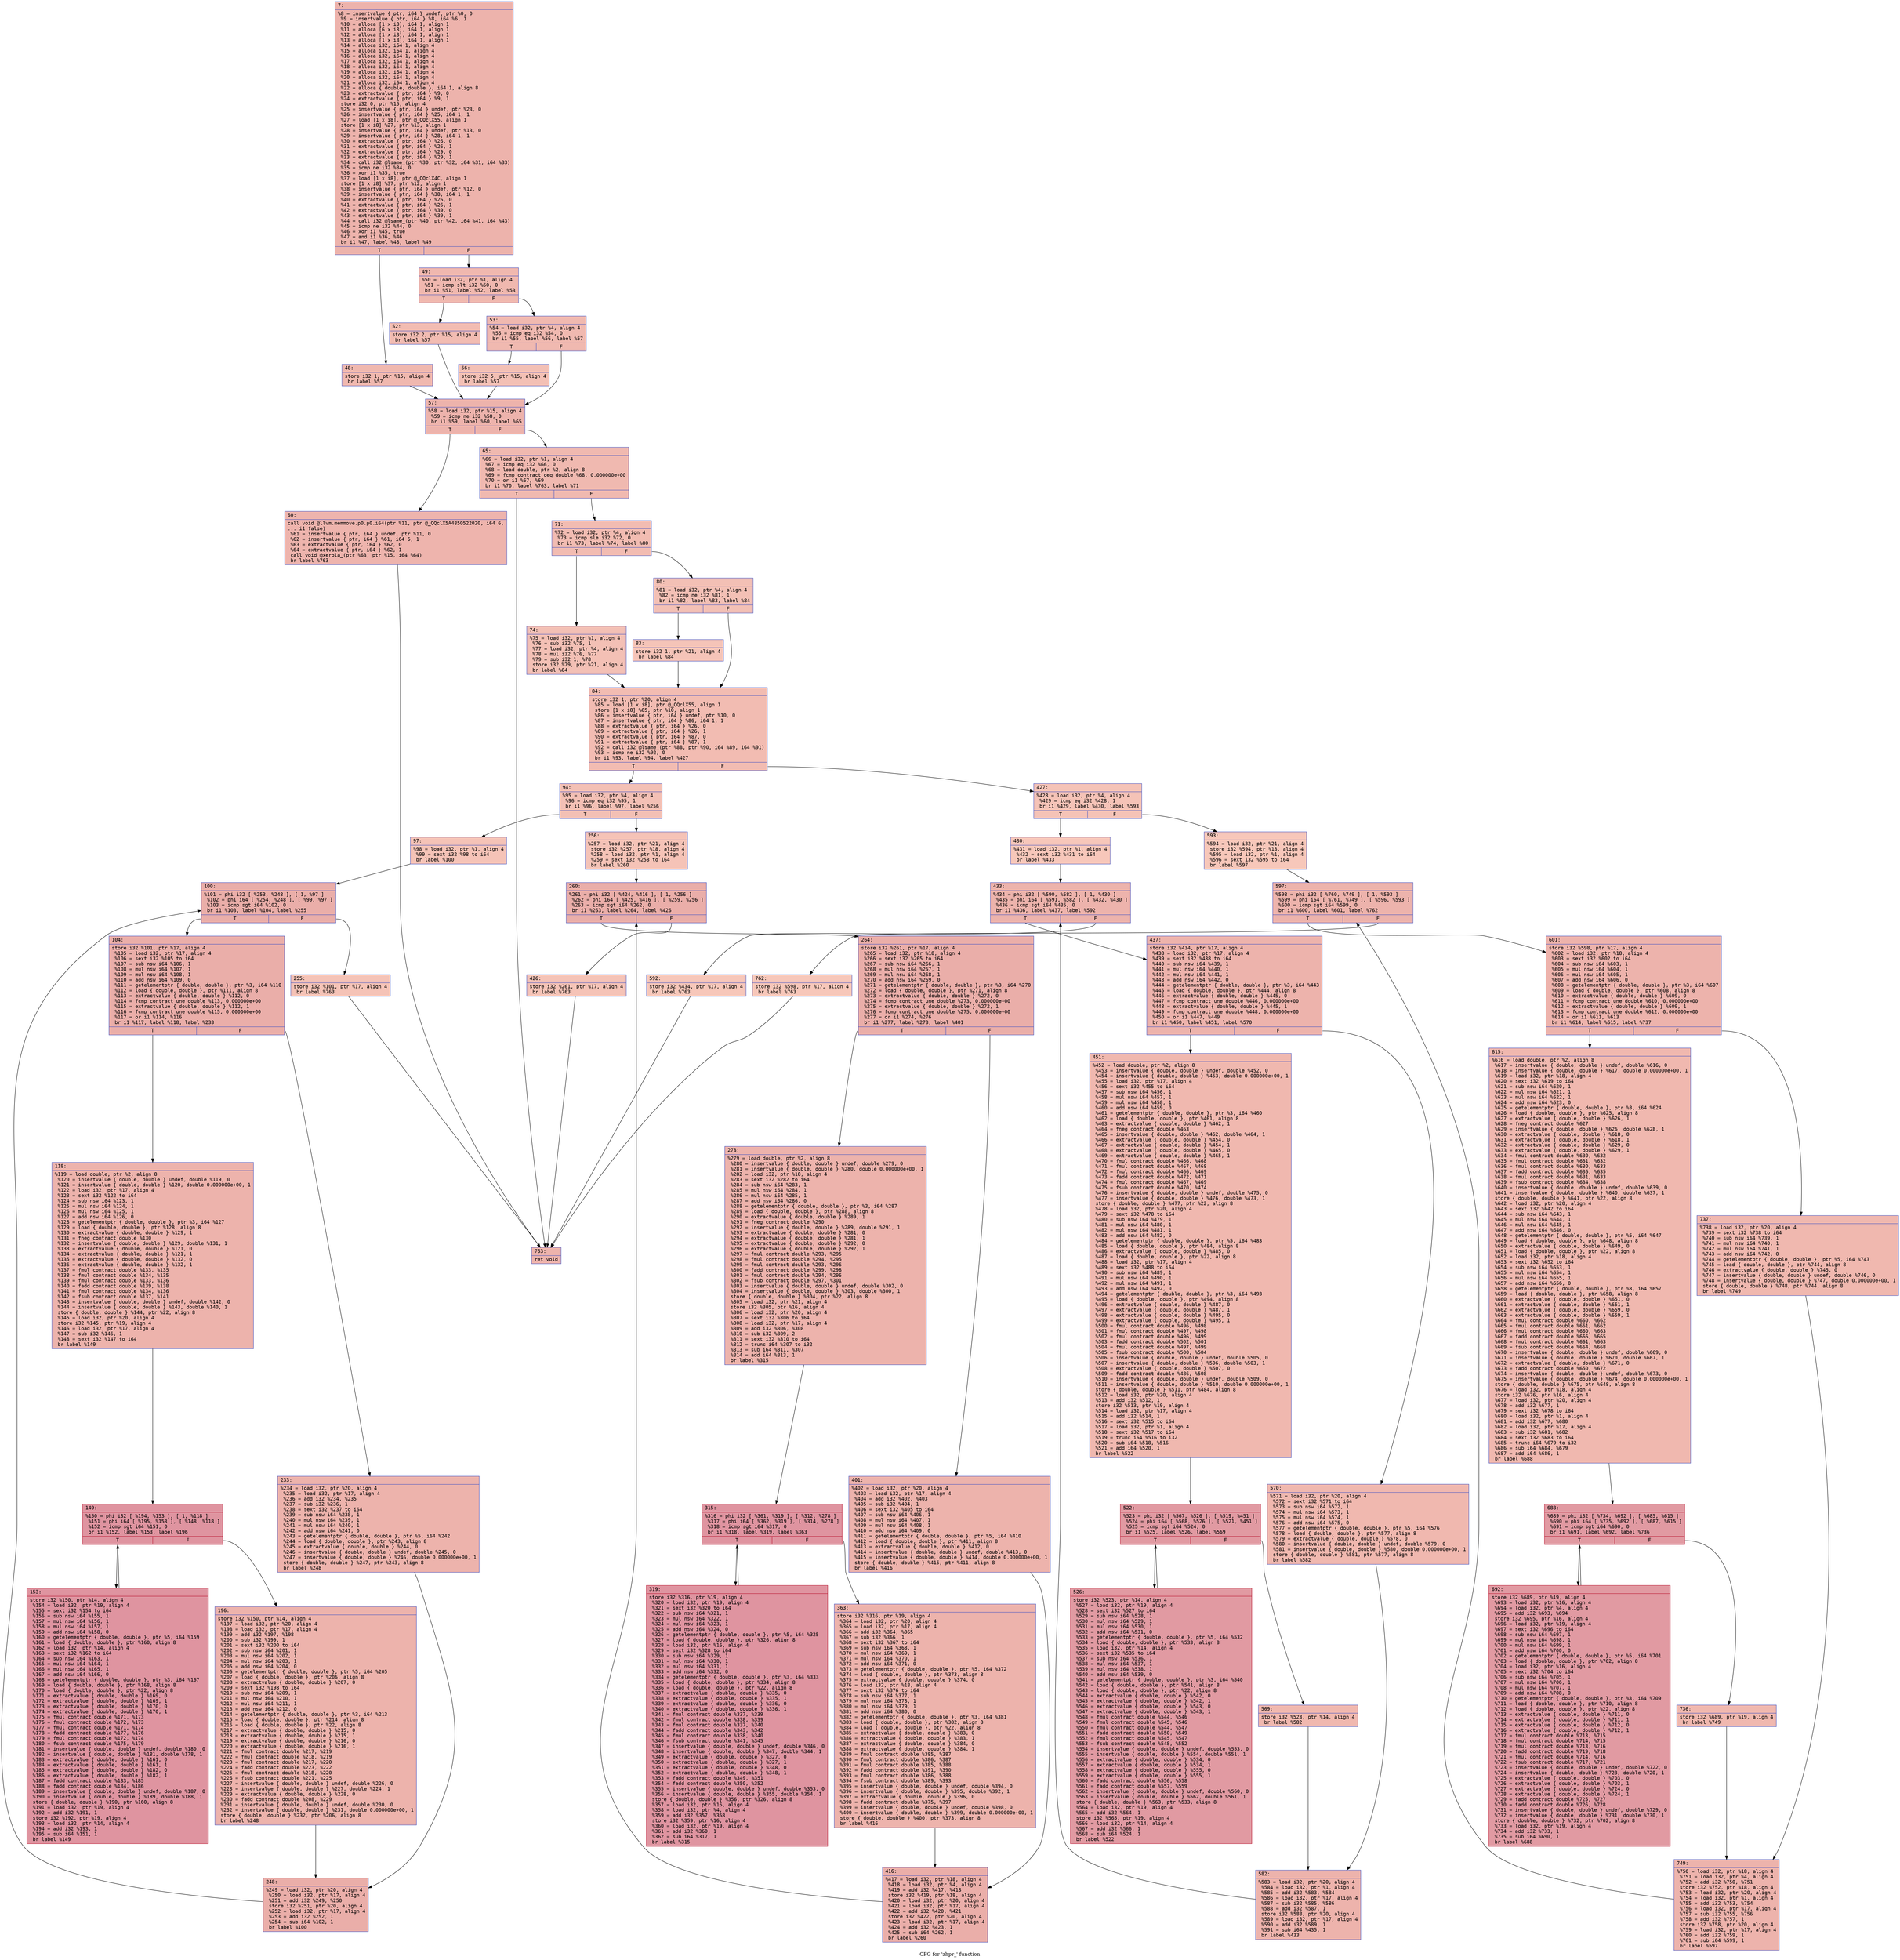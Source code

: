 digraph "CFG for 'zhpr_' function" {
	label="CFG for 'zhpr_' function";

	Node0x55ee109e23f0 [shape=record,color="#3d50c3ff", style=filled, fillcolor="#d6524470" fontname="Courier",label="{7:\l|  %8 = insertvalue \{ ptr, i64 \} undef, ptr %0, 0\l  %9 = insertvalue \{ ptr, i64 \} %8, i64 %6, 1\l  %10 = alloca [1 x i8], i64 1, align 1\l  %11 = alloca [6 x i8], i64 1, align 1\l  %12 = alloca [1 x i8], i64 1, align 1\l  %13 = alloca [1 x i8], i64 1, align 1\l  %14 = alloca i32, i64 1, align 4\l  %15 = alloca i32, i64 1, align 4\l  %16 = alloca i32, i64 1, align 4\l  %17 = alloca i32, i64 1, align 4\l  %18 = alloca i32, i64 1, align 4\l  %19 = alloca i32, i64 1, align 4\l  %20 = alloca i32, i64 1, align 4\l  %21 = alloca i32, i64 1, align 4\l  %22 = alloca \{ double, double \}, i64 1, align 8\l  %23 = extractvalue \{ ptr, i64 \} %9, 0\l  %24 = extractvalue \{ ptr, i64 \} %9, 1\l  store i32 0, ptr %15, align 4\l  %25 = insertvalue \{ ptr, i64 \} undef, ptr %23, 0\l  %26 = insertvalue \{ ptr, i64 \} %25, i64 1, 1\l  %27 = load [1 x i8], ptr @_QQclX55, align 1\l  store [1 x i8] %27, ptr %13, align 1\l  %28 = insertvalue \{ ptr, i64 \} undef, ptr %13, 0\l  %29 = insertvalue \{ ptr, i64 \} %28, i64 1, 1\l  %30 = extractvalue \{ ptr, i64 \} %26, 0\l  %31 = extractvalue \{ ptr, i64 \} %26, 1\l  %32 = extractvalue \{ ptr, i64 \} %29, 0\l  %33 = extractvalue \{ ptr, i64 \} %29, 1\l  %34 = call i32 @lsame_(ptr %30, ptr %32, i64 %31, i64 %33)\l  %35 = icmp ne i32 %34, 0\l  %36 = xor i1 %35, true\l  %37 = load [1 x i8], ptr @_QQclX4C, align 1\l  store [1 x i8] %37, ptr %12, align 1\l  %38 = insertvalue \{ ptr, i64 \} undef, ptr %12, 0\l  %39 = insertvalue \{ ptr, i64 \} %38, i64 1, 1\l  %40 = extractvalue \{ ptr, i64 \} %26, 0\l  %41 = extractvalue \{ ptr, i64 \} %26, 1\l  %42 = extractvalue \{ ptr, i64 \} %39, 0\l  %43 = extractvalue \{ ptr, i64 \} %39, 1\l  %44 = call i32 @lsame_(ptr %40, ptr %42, i64 %41, i64 %43)\l  %45 = icmp ne i32 %44, 0\l  %46 = xor i1 %45, true\l  %47 = and i1 %36, %46\l  br i1 %47, label %48, label %49\l|{<s0>T|<s1>F}}"];
	Node0x55ee109e23f0:s0 -> Node0x55ee109e4880[tooltip="7 -> 48\nProbability 50.00%" ];
	Node0x55ee109e23f0:s1 -> Node0x55ee109e48d0[tooltip="7 -> 49\nProbability 50.00%" ];
	Node0x55ee109e4880 [shape=record,color="#3d50c3ff", style=filled, fillcolor="#dc5d4a70" fontname="Courier",label="{48:\l|  store i32 1, ptr %15, align 4\l  br label %57\l}"];
	Node0x55ee109e4880 -> Node0x55ee109e4a70[tooltip="48 -> 57\nProbability 100.00%" ];
	Node0x55ee109e48d0 [shape=record,color="#3d50c3ff", style=filled, fillcolor="#dc5d4a70" fontname="Courier",label="{49:\l|  %50 = load i32, ptr %1, align 4\l  %51 = icmp slt i32 %50, 0\l  br i1 %51, label %52, label %53\l|{<s0>T|<s1>F}}"];
	Node0x55ee109e48d0:s0 -> Node0x55ee109e4c40[tooltip="49 -> 52\nProbability 37.50%" ];
	Node0x55ee109e48d0:s1 -> Node0x55ee109e4c90[tooltip="49 -> 53\nProbability 62.50%" ];
	Node0x55ee109e4c40 [shape=record,color="#3d50c3ff", style=filled, fillcolor="#e1675170" fontname="Courier",label="{52:\l|  store i32 2, ptr %15, align 4\l  br label %57\l}"];
	Node0x55ee109e4c40 -> Node0x55ee109e4a70[tooltip="52 -> 57\nProbability 100.00%" ];
	Node0x55ee109e4c90 [shape=record,color="#3d50c3ff", style=filled, fillcolor="#de614d70" fontname="Courier",label="{53:\l|  %54 = load i32, ptr %4, align 4\l  %55 = icmp eq i32 %54, 0\l  br i1 %55, label %56, label %57\l|{<s0>T|<s1>F}}"];
	Node0x55ee109e4c90:s0 -> Node0x55ee109e4fb0[tooltip="53 -> 56\nProbability 37.50%" ];
	Node0x55ee109e4c90:s1 -> Node0x55ee109e4a70[tooltip="53 -> 57\nProbability 62.50%" ];
	Node0x55ee109e4fb0 [shape=record,color="#3d50c3ff", style=filled, fillcolor="#e5705870" fontname="Courier",label="{56:\l|  store i32 5, ptr %15, align 4\l  br label %57\l}"];
	Node0x55ee109e4fb0 -> Node0x55ee109e4a70[tooltip="56 -> 57\nProbability 100.00%" ];
	Node0x55ee109e4a70 [shape=record,color="#3d50c3ff", style=filled, fillcolor="#d6524470" fontname="Courier",label="{57:\l|  %58 = load i32, ptr %15, align 4\l  %59 = icmp ne i32 %58, 0\l  br i1 %59, label %60, label %65\l|{<s0>T|<s1>F}}"];
	Node0x55ee109e4a70:s0 -> Node0x55ee109e52d0[tooltip="57 -> 60\nProbability 62.50%" ];
	Node0x55ee109e4a70:s1 -> Node0x55ee109e5320[tooltip="57 -> 65\nProbability 37.50%" ];
	Node0x55ee109e52d0 [shape=record,color="#3d50c3ff", style=filled, fillcolor="#d8564670" fontname="Courier",label="{60:\l|  call void @llvm.memmove.p0.p0.i64(ptr %11, ptr @_QQclX5A4850522020, i64 6,\l... i1 false)\l  %61 = insertvalue \{ ptr, i64 \} undef, ptr %11, 0\l  %62 = insertvalue \{ ptr, i64 \} %61, i64 6, 1\l  %63 = extractvalue \{ ptr, i64 \} %62, 0\l  %64 = extractvalue \{ ptr, i64 \} %62, 1\l  call void @xerbla_(ptr %63, ptr %15, i64 %64)\l  br label %763\l}"];
	Node0x55ee109e52d0 -> Node0x55ee109e5920[tooltip="60 -> 763\nProbability 100.00%" ];
	Node0x55ee109e5320 [shape=record,color="#3d50c3ff", style=filled, fillcolor="#de614d70" fontname="Courier",label="{65:\l|  %66 = load i32, ptr %1, align 4\l  %67 = icmp eq i32 %66, 0\l  %68 = load double, ptr %2, align 8\l  %69 = fcmp contract oeq double %68, 0.000000e+00\l  %70 = or i1 %67, %69\l  br i1 %70, label %763, label %71\l|{<s0>T|<s1>F}}"];
	Node0x55ee109e5320:s0 -> Node0x55ee109e5920[tooltip="65 -> 763\nProbability 50.00%" ];
	Node0x55ee109e5320:s1 -> Node0x55ee109e5c90[tooltip="65 -> 71\nProbability 50.00%" ];
	Node0x55ee109e5c90 [shape=record,color="#3d50c3ff", style=filled, fillcolor="#e1675170" fontname="Courier",label="{71:\l|  %72 = load i32, ptr %4, align 4\l  %73 = icmp sle i32 %72, 0\l  br i1 %73, label %74, label %80\l|{<s0>T|<s1>F}}"];
	Node0x55ee109e5c90:s0 -> Node0x55ee109e5ea0[tooltip="71 -> 74\nProbability 50.00%" ];
	Node0x55ee109e5c90:s1 -> Node0x55ee109e5ef0[tooltip="71 -> 80\nProbability 50.00%" ];
	Node0x55ee109e5ea0 [shape=record,color="#3d50c3ff", style=filled, fillcolor="#e5705870" fontname="Courier",label="{74:\l|  %75 = load i32, ptr %1, align 4\l  %76 = sub i32 %75, 1\l  %77 = load i32, ptr %4, align 4\l  %78 = mul i32 %76, %77\l  %79 = sub i32 1, %78\l  store i32 %79, ptr %21, align 4\l  br label %84\l}"];
	Node0x55ee109e5ea0 -> Node0x55ee109e6340[tooltip="74 -> 84\nProbability 100.00%" ];
	Node0x55ee109e5ef0 [shape=record,color="#3d50c3ff", style=filled, fillcolor="#e5705870" fontname="Courier",label="{80:\l|  %81 = load i32, ptr %4, align 4\l  %82 = icmp ne i32 %81, 1\l  br i1 %82, label %83, label %84\l|{<s0>T|<s1>F}}"];
	Node0x55ee109e5ef0:s0 -> Node0x55ee109e6510[tooltip="80 -> 83\nProbability 50.00%" ];
	Node0x55ee109e5ef0:s1 -> Node0x55ee109e6340[tooltip="80 -> 84\nProbability 50.00%" ];
	Node0x55ee109e6510 [shape=record,color="#3d50c3ff", style=filled, fillcolor="#e97a5f70" fontname="Courier",label="{83:\l|  store i32 1, ptr %21, align 4\l  br label %84\l}"];
	Node0x55ee109e6510 -> Node0x55ee109e6340[tooltip="83 -> 84\nProbability 100.00%" ];
	Node0x55ee109e6340 [shape=record,color="#3d50c3ff", style=filled, fillcolor="#e1675170" fontname="Courier",label="{84:\l|  store i32 1, ptr %20, align 4\l  %85 = load [1 x i8], ptr @_QQclX55, align 1\l  store [1 x i8] %85, ptr %10, align 1\l  %86 = insertvalue \{ ptr, i64 \} undef, ptr %10, 0\l  %87 = insertvalue \{ ptr, i64 \} %86, i64 1, 1\l  %88 = extractvalue \{ ptr, i64 \} %26, 0\l  %89 = extractvalue \{ ptr, i64 \} %26, 1\l  %90 = extractvalue \{ ptr, i64 \} %87, 0\l  %91 = extractvalue \{ ptr, i64 \} %87, 1\l  %92 = call i32 @lsame_(ptr %88, ptr %90, i64 %89, i64 %91)\l  %93 = icmp ne i32 %92, 0\l  br i1 %93, label %94, label %427\l|{<s0>T|<s1>F}}"];
	Node0x55ee109e6340:s0 -> Node0x55ee109e6e60[tooltip="84 -> 94\nProbability 62.50%" ];
	Node0x55ee109e6340:s1 -> Node0x55ee109e6eb0[tooltip="84 -> 427\nProbability 37.50%" ];
	Node0x55ee109e6e60 [shape=record,color="#3d50c3ff", style=filled, fillcolor="#e5705870" fontname="Courier",label="{94:\l|  %95 = load i32, ptr %4, align 4\l  %96 = icmp eq i32 %95, 1\l  br i1 %96, label %97, label %256\l|{<s0>T|<s1>F}}"];
	Node0x55ee109e6e60:s0 -> Node0x55ee109e4100[tooltip="94 -> 97\nProbability 50.00%" ];
	Node0x55ee109e6e60:s1 -> Node0x55ee109e4150[tooltip="94 -> 256\nProbability 50.00%" ];
	Node0x55ee109e4100 [shape=record,color="#3d50c3ff", style=filled, fillcolor="#e8765c70" fontname="Courier",label="{97:\l|  %98 = load i32, ptr %1, align 4\l  %99 = sext i32 %98 to i64\l  br label %100\l}"];
	Node0x55ee109e4100 -> Node0x55ee109e4340[tooltip="97 -> 100\nProbability 100.00%" ];
	Node0x55ee109e4340 [shape=record,color="#3d50c3ff", style=filled, fillcolor="#d0473d70" fontname="Courier",label="{100:\l|  %101 = phi i32 [ %253, %248 ], [ 1, %97 ]\l  %102 = phi i64 [ %254, %248 ], [ %99, %97 ]\l  %103 = icmp sgt i64 %102, 0\l  br i1 %103, label %104, label %255\l|{<s0>T|<s1>F}}"];
	Node0x55ee109e4340:s0 -> Node0x55ee109e4660[tooltip="100 -> 104\nProbability 96.88%" ];
	Node0x55ee109e4340:s1 -> Node0x55ee109e46b0[tooltip="100 -> 255\nProbability 3.12%" ];
	Node0x55ee109e4660 [shape=record,color="#3d50c3ff", style=filled, fillcolor="#d0473d70" fontname="Courier",label="{104:\l|  store i32 %101, ptr %17, align 4\l  %105 = load i32, ptr %17, align 4\l  %106 = sext i32 %105 to i64\l  %107 = sub nsw i64 %106, 1\l  %108 = mul nsw i64 %107, 1\l  %109 = mul nsw i64 %108, 1\l  %110 = add nsw i64 %109, 0\l  %111 = getelementptr \{ double, double \}, ptr %3, i64 %110\l  %112 = load \{ double, double \}, ptr %111, align 8\l  %113 = extractvalue \{ double, double \} %112, 0\l  %114 = fcmp contract une double %113, 0.000000e+00\l  %115 = extractvalue \{ double, double \} %112, 1\l  %116 = fcmp contract une double %115, 0.000000e+00\l  %117 = or i1 %114, %116\l  br i1 %117, label %118, label %233\l|{<s0>T|<s1>F}}"];
	Node0x55ee109e4660:s0 -> Node0x55ee109e8760[tooltip="104 -> 118\nProbability 50.00%" ];
	Node0x55ee109e4660:s1 -> Node0x55ee109e87b0[tooltip="104 -> 233\nProbability 50.00%" ];
	Node0x55ee109e8760 [shape=record,color="#3d50c3ff", style=filled, fillcolor="#d6524470" fontname="Courier",label="{118:\l|  %119 = load double, ptr %2, align 8\l  %120 = insertvalue \{ double, double \} undef, double %119, 0\l  %121 = insertvalue \{ double, double \} %120, double 0.000000e+00, 1\l  %122 = load i32, ptr %17, align 4\l  %123 = sext i32 %122 to i64\l  %124 = sub nsw i64 %123, 1\l  %125 = mul nsw i64 %124, 1\l  %126 = mul nsw i64 %125, 1\l  %127 = add nsw i64 %126, 0\l  %128 = getelementptr \{ double, double \}, ptr %3, i64 %127\l  %129 = load \{ double, double \}, ptr %128, align 8\l  %130 = extractvalue \{ double, double \} %129, 1\l  %131 = fneg contract double %130\l  %132 = insertvalue \{ double, double \} %129, double %131, 1\l  %133 = extractvalue \{ double, double \} %121, 0\l  %134 = extractvalue \{ double, double \} %121, 1\l  %135 = extractvalue \{ double, double \} %132, 0\l  %136 = extractvalue \{ double, double \} %132, 1\l  %137 = fmul contract double %133, %135\l  %138 = fmul contract double %134, %135\l  %139 = fmul contract double %133, %136\l  %140 = fadd contract double %139, %138\l  %141 = fmul contract double %134, %136\l  %142 = fsub contract double %137, %141\l  %143 = insertvalue \{ double, double \} undef, double %142, 0\l  %144 = insertvalue \{ double, double \} %143, double %140, 1\l  store \{ double, double \} %144, ptr %22, align 8\l  %145 = load i32, ptr %20, align 4\l  store i32 %145, ptr %19, align 4\l  %146 = load i32, ptr %17, align 4\l  %147 = sub i32 %146, 1\l  %148 = sext i32 %147 to i64\l  br label %149\l}"];
	Node0x55ee109e8760 -> Node0x55ee109e9ad0[tooltip="118 -> 149\nProbability 100.00%" ];
	Node0x55ee109e9ad0 [shape=record,color="#b70d28ff", style=filled, fillcolor="#b70d2870" fontname="Courier",label="{149:\l|  %150 = phi i32 [ %194, %153 ], [ 1, %118 ]\l  %151 = phi i64 [ %195, %153 ], [ %148, %118 ]\l  %152 = icmp sgt i64 %151, 0\l  br i1 %152, label %153, label %196\l|{<s0>T|<s1>F}}"];
	Node0x55ee109e9ad0:s0 -> Node0x55ee109e9b90[tooltip="149 -> 153\nProbability 96.88%" ];
	Node0x55ee109e9ad0:s1 -> Node0x55ee109e9df0[tooltip="149 -> 196\nProbability 3.12%" ];
	Node0x55ee109e9b90 [shape=record,color="#b70d28ff", style=filled, fillcolor="#b70d2870" fontname="Courier",label="{153:\l|  store i32 %150, ptr %14, align 4\l  %154 = load i32, ptr %19, align 4\l  %155 = sext i32 %154 to i64\l  %156 = sub nsw i64 %155, 1\l  %157 = mul nsw i64 %156, 1\l  %158 = mul nsw i64 %157, 1\l  %159 = add nsw i64 %158, 0\l  %160 = getelementptr \{ double, double \}, ptr %5, i64 %159\l  %161 = load \{ double, double \}, ptr %160, align 8\l  %162 = load i32, ptr %14, align 4\l  %163 = sext i32 %162 to i64\l  %164 = sub nsw i64 %163, 1\l  %165 = mul nsw i64 %164, 1\l  %166 = mul nsw i64 %165, 1\l  %167 = add nsw i64 %166, 0\l  %168 = getelementptr \{ double, double \}, ptr %3, i64 %167\l  %169 = load \{ double, double \}, ptr %168, align 8\l  %170 = load \{ double, double \}, ptr %22, align 8\l  %171 = extractvalue \{ double, double \} %169, 0\l  %172 = extractvalue \{ double, double \} %169, 1\l  %173 = extractvalue \{ double, double \} %170, 0\l  %174 = extractvalue \{ double, double \} %170, 1\l  %175 = fmul contract double %171, %173\l  %176 = fmul contract double %172, %173\l  %177 = fmul contract double %171, %174\l  %178 = fadd contract double %177, %176\l  %179 = fmul contract double %172, %174\l  %180 = fsub contract double %175, %179\l  %181 = insertvalue \{ double, double \} undef, double %180, 0\l  %182 = insertvalue \{ double, double \} %181, double %178, 1\l  %183 = extractvalue \{ double, double \} %161, 0\l  %184 = extractvalue \{ double, double \} %161, 1\l  %185 = extractvalue \{ double, double \} %182, 0\l  %186 = extractvalue \{ double, double \} %182, 1\l  %187 = fadd contract double %183, %185\l  %188 = fadd contract double %184, %186\l  %189 = insertvalue \{ double, double \} undef, double %187, 0\l  %190 = insertvalue \{ double, double \} %189, double %188, 1\l  store \{ double, double \} %190, ptr %160, align 8\l  %191 = load i32, ptr %19, align 4\l  %192 = add i32 %191, 1\l  store i32 %192, ptr %19, align 4\l  %193 = load i32, ptr %14, align 4\l  %194 = add i32 %193, 1\l  %195 = sub i64 %151, 1\l  br label %149\l}"];
	Node0x55ee109e9b90 -> Node0x55ee109e9ad0[tooltip="153 -> 149\nProbability 100.00%" ];
	Node0x55ee109e9df0 [shape=record,color="#3d50c3ff", style=filled, fillcolor="#d6524470" fontname="Courier",label="{196:\l|  store i32 %150, ptr %14, align 4\l  %197 = load i32, ptr %20, align 4\l  %198 = load i32, ptr %17, align 4\l  %199 = add i32 %197, %198\l  %200 = sub i32 %199, 1\l  %201 = sext i32 %200 to i64\l  %202 = sub nsw i64 %201, 1\l  %203 = mul nsw i64 %202, 1\l  %204 = mul nsw i64 %203, 1\l  %205 = add nsw i64 %204, 0\l  %206 = getelementptr \{ double, double \}, ptr %5, i64 %205\l  %207 = load \{ double, double \}, ptr %206, align 8\l  %208 = extractvalue \{ double, double \} %207, 0\l  %209 = sext i32 %198 to i64\l  %210 = sub nsw i64 %209, 1\l  %211 = mul nsw i64 %210, 1\l  %212 = mul nsw i64 %211, 1\l  %213 = add nsw i64 %212, 0\l  %214 = getelementptr \{ double, double \}, ptr %3, i64 %213\l  %215 = load \{ double, double \}, ptr %214, align 8\l  %216 = load \{ double, double \}, ptr %22, align 8\l  %217 = extractvalue \{ double, double \} %215, 0\l  %218 = extractvalue \{ double, double \} %215, 1\l  %219 = extractvalue \{ double, double \} %216, 0\l  %220 = extractvalue \{ double, double \} %216, 1\l  %221 = fmul contract double %217, %219\l  %222 = fmul contract double %218, %219\l  %223 = fmul contract double %217, %220\l  %224 = fadd contract double %223, %222\l  %225 = fmul contract double %218, %220\l  %226 = fsub contract double %221, %225\l  %227 = insertvalue \{ double, double \} undef, double %226, 0\l  %228 = insertvalue \{ double, double \} %227, double %224, 1\l  %229 = extractvalue \{ double, double \} %228, 0\l  %230 = fadd contract double %208, %229\l  %231 = insertvalue \{ double, double \} undef, double %230, 0\l  %232 = insertvalue \{ double, double \} %231, double 0.000000e+00, 1\l  store \{ double, double \} %232, ptr %206, align 8\l  br label %248\l}"];
	Node0x55ee109e9df0 -> Node0x55ee109e4400[tooltip="196 -> 248\nProbability 100.00%" ];
	Node0x55ee109e87b0 [shape=record,color="#3d50c3ff", style=filled, fillcolor="#d6524470" fontname="Courier",label="{233:\l|  %234 = load i32, ptr %20, align 4\l  %235 = load i32, ptr %17, align 4\l  %236 = add i32 %234, %235\l  %237 = sub i32 %236, 1\l  %238 = sext i32 %237 to i64\l  %239 = sub nsw i64 %238, 1\l  %240 = mul nsw i64 %239, 1\l  %241 = mul nsw i64 %240, 1\l  %242 = add nsw i64 %241, 0\l  %243 = getelementptr \{ double, double \}, ptr %5, i64 %242\l  %244 = load \{ double, double \}, ptr %243, align 8\l  %245 = extractvalue \{ double, double \} %244, 0\l  %246 = insertvalue \{ double, double \} undef, double %245, 0\l  %247 = insertvalue \{ double, double \} %246, double 0.000000e+00, 1\l  store \{ double, double \} %247, ptr %243, align 8\l  br label %248\l}"];
	Node0x55ee109e87b0 -> Node0x55ee109e4400[tooltip="233 -> 248\nProbability 100.00%" ];
	Node0x55ee109e4400 [shape=record,color="#3d50c3ff", style=filled, fillcolor="#d0473d70" fontname="Courier",label="{248:\l|  %249 = load i32, ptr %20, align 4\l  %250 = load i32, ptr %17, align 4\l  %251 = add i32 %249, %250\l  store i32 %251, ptr %20, align 4\l  %252 = load i32, ptr %17, align 4\l  %253 = add i32 %252, 1\l  %254 = sub i64 %102, 1\l  br label %100\l}"];
	Node0x55ee109e4400 -> Node0x55ee109e4340[tooltip="248 -> 100\nProbability 100.00%" ];
	Node0x55ee109e46b0 [shape=record,color="#3d50c3ff", style=filled, fillcolor="#e8765c70" fontname="Courier",label="{255:\l|  store i32 %101, ptr %17, align 4\l  br label %763\l}"];
	Node0x55ee109e46b0 -> Node0x55ee109e5920[tooltip="255 -> 763\nProbability 100.00%" ];
	Node0x55ee109e4150 [shape=record,color="#3d50c3ff", style=filled, fillcolor="#e8765c70" fontname="Courier",label="{256:\l|  %257 = load i32, ptr %21, align 4\l  store i32 %257, ptr %18, align 4\l  %258 = load i32, ptr %1, align 4\l  %259 = sext i32 %258 to i64\l  br label %260\l}"];
	Node0x55ee109e4150 -> Node0x55ee109fa7c0[tooltip="256 -> 260\nProbability 100.00%" ];
	Node0x55ee109fa7c0 [shape=record,color="#3d50c3ff", style=filled, fillcolor="#d0473d70" fontname="Courier",label="{260:\l|  %261 = phi i32 [ %424, %416 ], [ 1, %256 ]\l  %262 = phi i64 [ %425, %416 ], [ %259, %256 ]\l  %263 = icmp sgt i64 %262, 0\l  br i1 %263, label %264, label %426\l|{<s0>T|<s1>F}}"];
	Node0x55ee109fa7c0:s0 -> Node0x55ee109faae0[tooltip="260 -> 264\nProbability 96.88%" ];
	Node0x55ee109fa7c0:s1 -> Node0x55ee109fab30[tooltip="260 -> 426\nProbability 3.12%" ];
	Node0x55ee109faae0 [shape=record,color="#3d50c3ff", style=filled, fillcolor="#d0473d70" fontname="Courier",label="{264:\l|  store i32 %261, ptr %17, align 4\l  %265 = load i32, ptr %18, align 4\l  %266 = sext i32 %265 to i64\l  %267 = sub nsw i64 %266, 1\l  %268 = mul nsw i64 %267, 1\l  %269 = mul nsw i64 %268, 1\l  %270 = add nsw i64 %269, 0\l  %271 = getelementptr \{ double, double \}, ptr %3, i64 %270\l  %272 = load \{ double, double \}, ptr %271, align 8\l  %273 = extractvalue \{ double, double \} %272, 0\l  %274 = fcmp contract une double %273, 0.000000e+00\l  %275 = extractvalue \{ double, double \} %272, 1\l  %276 = fcmp contract une double %275, 0.000000e+00\l  %277 = or i1 %274, %276\l  br i1 %277, label %278, label %401\l|{<s0>T|<s1>F}}"];
	Node0x55ee109faae0:s0 -> Node0x55ee109fb3f0[tooltip="264 -> 278\nProbability 50.00%" ];
	Node0x55ee109faae0:s1 -> Node0x55ee109fb440[tooltip="264 -> 401\nProbability 50.00%" ];
	Node0x55ee109fb3f0 [shape=record,color="#3d50c3ff", style=filled, fillcolor="#d6524470" fontname="Courier",label="{278:\l|  %279 = load double, ptr %2, align 8\l  %280 = insertvalue \{ double, double \} undef, double %279, 0\l  %281 = insertvalue \{ double, double \} %280, double 0.000000e+00, 1\l  %282 = load i32, ptr %18, align 4\l  %283 = sext i32 %282 to i64\l  %284 = sub nsw i64 %283, 1\l  %285 = mul nsw i64 %284, 1\l  %286 = mul nsw i64 %285, 1\l  %287 = add nsw i64 %286, 0\l  %288 = getelementptr \{ double, double \}, ptr %3, i64 %287\l  %289 = load \{ double, double \}, ptr %288, align 8\l  %290 = extractvalue \{ double, double \} %289, 1\l  %291 = fneg contract double %290\l  %292 = insertvalue \{ double, double \} %289, double %291, 1\l  %293 = extractvalue \{ double, double \} %281, 0\l  %294 = extractvalue \{ double, double \} %281, 1\l  %295 = extractvalue \{ double, double \} %292, 0\l  %296 = extractvalue \{ double, double \} %292, 1\l  %297 = fmul contract double %293, %295\l  %298 = fmul contract double %294, %295\l  %299 = fmul contract double %293, %296\l  %300 = fadd contract double %299, %298\l  %301 = fmul contract double %294, %296\l  %302 = fsub contract double %297, %301\l  %303 = insertvalue \{ double, double \} undef, double %302, 0\l  %304 = insertvalue \{ double, double \} %303, double %300, 1\l  store \{ double, double \} %304, ptr %22, align 8\l  %305 = load i32, ptr %21, align 4\l  store i32 %305, ptr %16, align 4\l  %306 = load i32, ptr %20, align 4\l  %307 = sext i32 %306 to i64\l  %308 = load i32, ptr %17, align 4\l  %309 = add i32 %306, %308\l  %310 = sub i32 %309, 2\l  %311 = sext i32 %310 to i64\l  %312 = trunc i64 %307 to i32\l  %313 = sub i64 %311, %307\l  %314 = add i64 %313, 1\l  br label %315\l}"];
	Node0x55ee109fb3f0 -> Node0x55ee109fca70[tooltip="278 -> 315\nProbability 100.00%" ];
	Node0x55ee109fca70 [shape=record,color="#b70d28ff", style=filled, fillcolor="#b70d2870" fontname="Courier",label="{315:\l|  %316 = phi i32 [ %361, %319 ], [ %312, %278 ]\l  %317 = phi i64 [ %362, %319 ], [ %314, %278 ]\l  %318 = icmp sgt i64 %317, 0\l  br i1 %318, label %319, label %363\l|{<s0>T|<s1>F}}"];
	Node0x55ee109fca70:s0 -> Node0x55ee109fcb30[tooltip="315 -> 319\nProbability 96.88%" ];
	Node0x55ee109fca70:s1 -> Node0x55ee109fcd90[tooltip="315 -> 363\nProbability 3.12%" ];
	Node0x55ee109fcb30 [shape=record,color="#b70d28ff", style=filled, fillcolor="#b70d2870" fontname="Courier",label="{319:\l|  store i32 %316, ptr %19, align 4\l  %320 = load i32, ptr %19, align 4\l  %321 = sext i32 %320 to i64\l  %322 = sub nsw i64 %321, 1\l  %323 = mul nsw i64 %322, 1\l  %324 = mul nsw i64 %323, 1\l  %325 = add nsw i64 %324, 0\l  %326 = getelementptr \{ double, double \}, ptr %5, i64 %325\l  %327 = load \{ double, double \}, ptr %326, align 8\l  %328 = load i32, ptr %16, align 4\l  %329 = sext i32 %328 to i64\l  %330 = sub nsw i64 %329, 1\l  %331 = mul nsw i64 %330, 1\l  %332 = mul nsw i64 %331, 1\l  %333 = add nsw i64 %332, 0\l  %334 = getelementptr \{ double, double \}, ptr %3, i64 %333\l  %335 = load \{ double, double \}, ptr %334, align 8\l  %336 = load \{ double, double \}, ptr %22, align 8\l  %337 = extractvalue \{ double, double \} %335, 0\l  %338 = extractvalue \{ double, double \} %335, 1\l  %339 = extractvalue \{ double, double \} %336, 0\l  %340 = extractvalue \{ double, double \} %336, 1\l  %341 = fmul contract double %337, %339\l  %342 = fmul contract double %338, %339\l  %343 = fmul contract double %337, %340\l  %344 = fadd contract double %343, %342\l  %345 = fmul contract double %338, %340\l  %346 = fsub contract double %341, %345\l  %347 = insertvalue \{ double, double \} undef, double %346, 0\l  %348 = insertvalue \{ double, double \} %347, double %344, 1\l  %349 = extractvalue \{ double, double \} %327, 0\l  %350 = extractvalue \{ double, double \} %327, 1\l  %351 = extractvalue \{ double, double \} %348, 0\l  %352 = extractvalue \{ double, double \} %348, 1\l  %353 = fadd contract double %349, %351\l  %354 = fadd contract double %350, %352\l  %355 = insertvalue \{ double, double \} undef, double %353, 0\l  %356 = insertvalue \{ double, double \} %355, double %354, 1\l  store \{ double, double \} %356, ptr %326, align 8\l  %357 = load i32, ptr %16, align 4\l  %358 = load i32, ptr %4, align 4\l  %359 = add i32 %357, %358\l  store i32 %359, ptr %16, align 4\l  %360 = load i32, ptr %19, align 4\l  %361 = add i32 %360, 1\l  %362 = sub i64 %317, 1\l  br label %315\l}"];
	Node0x55ee109fcb30 -> Node0x55ee109fca70[tooltip="319 -> 315\nProbability 100.00%" ];
	Node0x55ee109fcd90 [shape=record,color="#3d50c3ff", style=filled, fillcolor="#d6524470" fontname="Courier",label="{363:\l|  store i32 %316, ptr %19, align 4\l  %364 = load i32, ptr %20, align 4\l  %365 = load i32, ptr %17, align 4\l  %366 = add i32 %364, %365\l  %367 = sub i32 %366, 1\l  %368 = sext i32 %367 to i64\l  %369 = sub nsw i64 %368, 1\l  %370 = mul nsw i64 %369, 1\l  %371 = mul nsw i64 %370, 1\l  %372 = add nsw i64 %371, 0\l  %373 = getelementptr \{ double, double \}, ptr %5, i64 %372\l  %374 = load \{ double, double \}, ptr %373, align 8\l  %375 = extractvalue \{ double, double \} %374, 0\l  %376 = load i32, ptr %18, align 4\l  %377 = sext i32 %376 to i64\l  %378 = sub nsw i64 %377, 1\l  %379 = mul nsw i64 %378, 1\l  %380 = mul nsw i64 %379, 1\l  %381 = add nsw i64 %380, 0\l  %382 = getelementptr \{ double, double \}, ptr %3, i64 %381\l  %383 = load \{ double, double \}, ptr %382, align 8\l  %384 = load \{ double, double \}, ptr %22, align 8\l  %385 = extractvalue \{ double, double \} %383, 0\l  %386 = extractvalue \{ double, double \} %383, 1\l  %387 = extractvalue \{ double, double \} %384, 0\l  %388 = extractvalue \{ double, double \} %384, 1\l  %389 = fmul contract double %385, %387\l  %390 = fmul contract double %386, %387\l  %391 = fmul contract double %385, %388\l  %392 = fadd contract double %391, %390\l  %393 = fmul contract double %386, %388\l  %394 = fsub contract double %389, %393\l  %395 = insertvalue \{ double, double \} undef, double %394, 0\l  %396 = insertvalue \{ double, double \} %395, double %392, 1\l  %397 = extractvalue \{ double, double \} %396, 0\l  %398 = fadd contract double %375, %397\l  %399 = insertvalue \{ double, double \} undef, double %398, 0\l  %400 = insertvalue \{ double, double \} %399, double 0.000000e+00, 1\l  store \{ double, double \} %400, ptr %373, align 8\l  br label %416\l}"];
	Node0x55ee109fcd90 -> Node0x55ee109fa880[tooltip="363 -> 416\nProbability 100.00%" ];
	Node0x55ee109fb440 [shape=record,color="#3d50c3ff", style=filled, fillcolor="#d6524470" fontname="Courier",label="{401:\l|  %402 = load i32, ptr %20, align 4\l  %403 = load i32, ptr %17, align 4\l  %404 = add i32 %402, %403\l  %405 = sub i32 %404, 1\l  %406 = sext i32 %405 to i64\l  %407 = sub nsw i64 %406, 1\l  %408 = mul nsw i64 %407, 1\l  %409 = mul nsw i64 %408, 1\l  %410 = add nsw i64 %409, 0\l  %411 = getelementptr \{ double, double \}, ptr %5, i64 %410\l  %412 = load \{ double, double \}, ptr %411, align 8\l  %413 = extractvalue \{ double, double \} %412, 0\l  %414 = insertvalue \{ double, double \} undef, double %413, 0\l  %415 = insertvalue \{ double, double \} %414, double 0.000000e+00, 1\l  store \{ double, double \} %415, ptr %411, align 8\l  br label %416\l}"];
	Node0x55ee109fb440 -> Node0x55ee109fa880[tooltip="401 -> 416\nProbability 100.00%" ];
	Node0x55ee109fa880 [shape=record,color="#3d50c3ff", style=filled, fillcolor="#d0473d70" fontname="Courier",label="{416:\l|  %417 = load i32, ptr %18, align 4\l  %418 = load i32, ptr %4, align 4\l  %419 = add i32 %417, %418\l  store i32 %419, ptr %18, align 4\l  %420 = load i32, ptr %20, align 4\l  %421 = load i32, ptr %17, align 4\l  %422 = add i32 %420, %421\l  store i32 %422, ptr %20, align 4\l  %423 = load i32, ptr %17, align 4\l  %424 = add i32 %423, 1\l  %425 = sub i64 %262, 1\l  br label %260\l}"];
	Node0x55ee109fa880 -> Node0x55ee109fa7c0[tooltip="416 -> 260\nProbability 100.00%" ];
	Node0x55ee109fab30 [shape=record,color="#3d50c3ff", style=filled, fillcolor="#e8765c70" fontname="Courier",label="{426:\l|  store i32 %261, ptr %17, align 4\l  br label %763\l}"];
	Node0x55ee109fab30 -> Node0x55ee109e5920[tooltip="426 -> 763\nProbability 100.00%" ];
	Node0x55ee109e6eb0 [shape=record,color="#3d50c3ff", style=filled, fillcolor="#e8765c70" fontname="Courier",label="{427:\l|  %428 = load i32, ptr %4, align 4\l  %429 = icmp eq i32 %428, 1\l  br i1 %429, label %430, label %593\l|{<s0>T|<s1>F}}"];
	Node0x55ee109e6eb0:s0 -> Node0x55ee109f8a80[tooltip="427 -> 430\nProbability 50.00%" ];
	Node0x55ee109e6eb0:s1 -> Node0x55ee109f8ad0[tooltip="427 -> 593\nProbability 50.00%" ];
	Node0x55ee109f8a80 [shape=record,color="#3d50c3ff", style=filled, fillcolor="#ec7f6370" fontname="Courier",label="{430:\l|  %431 = load i32, ptr %1, align 4\l  %432 = sext i32 %431 to i64\l  br label %433\l}"];
	Node0x55ee109f8a80 -> Node0x55ee109f8cc0[tooltip="430 -> 433\nProbability 100.00%" ];
	Node0x55ee109f8cc0 [shape=record,color="#3d50c3ff", style=filled, fillcolor="#d6524470" fontname="Courier",label="{433:\l|  %434 = phi i32 [ %590, %582 ], [ 1, %430 ]\l  %435 = phi i64 [ %591, %582 ], [ %432, %430 ]\l  %436 = icmp sgt i64 %435, 0\l  br i1 %436, label %437, label %592\l|{<s0>T|<s1>F}}"];
	Node0x55ee109f8cc0:s0 -> Node0x55ee10a03680[tooltip="433 -> 437\nProbability 96.88%" ];
	Node0x55ee109f8cc0:s1 -> Node0x55ee10a036d0[tooltip="433 -> 592\nProbability 3.12%" ];
	Node0x55ee10a03680 [shape=record,color="#3d50c3ff", style=filled, fillcolor="#d6524470" fontname="Courier",label="{437:\l|  store i32 %434, ptr %17, align 4\l  %438 = load i32, ptr %17, align 4\l  %439 = sext i32 %438 to i64\l  %440 = sub nsw i64 %439, 1\l  %441 = mul nsw i64 %440, 1\l  %442 = mul nsw i64 %441, 1\l  %443 = add nsw i64 %442, 0\l  %444 = getelementptr \{ double, double \}, ptr %3, i64 %443\l  %445 = load \{ double, double \}, ptr %444, align 8\l  %446 = extractvalue \{ double, double \} %445, 0\l  %447 = fcmp contract une double %446, 0.000000e+00\l  %448 = extractvalue \{ double, double \} %445, 1\l  %449 = fcmp contract une double %448, 0.000000e+00\l  %450 = or i1 %447, %449\l  br i1 %450, label %451, label %570\l|{<s0>T|<s1>F}}"];
	Node0x55ee10a03680:s0 -> Node0x55ee10a03f90[tooltip="437 -> 451\nProbability 50.00%" ];
	Node0x55ee10a03680:s1 -> Node0x55ee10a03fe0[tooltip="437 -> 570\nProbability 50.00%" ];
	Node0x55ee10a03f90 [shape=record,color="#3d50c3ff", style=filled, fillcolor="#dc5d4a70" fontname="Courier",label="{451:\l|  %452 = load double, ptr %2, align 8\l  %453 = insertvalue \{ double, double \} undef, double %452, 0\l  %454 = insertvalue \{ double, double \} %453, double 0.000000e+00, 1\l  %455 = load i32, ptr %17, align 4\l  %456 = sext i32 %455 to i64\l  %457 = sub nsw i64 %456, 1\l  %458 = mul nsw i64 %457, 1\l  %459 = mul nsw i64 %458, 1\l  %460 = add nsw i64 %459, 0\l  %461 = getelementptr \{ double, double \}, ptr %3, i64 %460\l  %462 = load \{ double, double \}, ptr %461, align 8\l  %463 = extractvalue \{ double, double \} %462, 1\l  %464 = fneg contract double %463\l  %465 = insertvalue \{ double, double \} %462, double %464, 1\l  %466 = extractvalue \{ double, double \} %454, 0\l  %467 = extractvalue \{ double, double \} %454, 1\l  %468 = extractvalue \{ double, double \} %465, 0\l  %469 = extractvalue \{ double, double \} %465, 1\l  %470 = fmul contract double %466, %468\l  %471 = fmul contract double %467, %468\l  %472 = fmul contract double %466, %469\l  %473 = fadd contract double %472, %471\l  %474 = fmul contract double %467, %469\l  %475 = fsub contract double %470, %474\l  %476 = insertvalue \{ double, double \} undef, double %475, 0\l  %477 = insertvalue \{ double, double \} %476, double %473, 1\l  store \{ double, double \} %477, ptr %22, align 8\l  %478 = load i32, ptr %20, align 4\l  %479 = sext i32 %478 to i64\l  %480 = sub nsw i64 %479, 1\l  %481 = mul nsw i64 %480, 1\l  %482 = mul nsw i64 %481, 1\l  %483 = add nsw i64 %482, 0\l  %484 = getelementptr \{ double, double \}, ptr %5, i64 %483\l  %485 = load \{ double, double \}, ptr %484, align 8\l  %486 = extractvalue \{ double, double \} %485, 0\l  %487 = load \{ double, double \}, ptr %22, align 8\l  %488 = load i32, ptr %17, align 4\l  %489 = sext i32 %488 to i64\l  %490 = sub nsw i64 %489, 1\l  %491 = mul nsw i64 %490, 1\l  %492 = mul nsw i64 %491, 1\l  %493 = add nsw i64 %492, 0\l  %494 = getelementptr \{ double, double \}, ptr %3, i64 %493\l  %495 = load \{ double, double \}, ptr %494, align 8\l  %496 = extractvalue \{ double, double \} %487, 0\l  %497 = extractvalue \{ double, double \} %487, 1\l  %498 = extractvalue \{ double, double \} %495, 0\l  %499 = extractvalue \{ double, double \} %495, 1\l  %500 = fmul contract double %496, %498\l  %501 = fmul contract double %497, %498\l  %502 = fmul contract double %496, %499\l  %503 = fadd contract double %502, %501\l  %504 = fmul contract double %497, %499\l  %505 = fsub contract double %500, %504\l  %506 = insertvalue \{ double, double \} undef, double %505, 0\l  %507 = insertvalue \{ double, double \} %506, double %503, 1\l  %508 = extractvalue \{ double, double \} %507, 0\l  %509 = fadd contract double %486, %508\l  %510 = insertvalue \{ double, double \} undef, double %509, 0\l  %511 = insertvalue \{ double, double \} %510, double 0.000000e+00, 1\l  store \{ double, double \} %511, ptr %484, align 8\l  %512 = load i32, ptr %20, align 4\l  %513 = add i32 %512, 1\l  store i32 %513, ptr %19, align 4\l  %514 = load i32, ptr %17, align 4\l  %515 = add i32 %514, 1\l  %516 = sext i32 %515 to i64\l  %517 = load i32, ptr %1, align 4\l  %518 = sext i32 %517 to i64\l  %519 = trunc i64 %516 to i32\l  %520 = sub i64 %518, %516\l  %521 = add i64 %520, 1\l  br label %522\l}"];
	Node0x55ee10a03f90 -> Node0x55ee10a069e0[tooltip="451 -> 522\nProbability 100.00%" ];
	Node0x55ee10a069e0 [shape=record,color="#b70d28ff", style=filled, fillcolor="#bb1b2c70" fontname="Courier",label="{522:\l|  %523 = phi i32 [ %567, %526 ], [ %519, %451 ]\l  %524 = phi i64 [ %568, %526 ], [ %521, %451 ]\l  %525 = icmp sgt i64 %524, 0\l  br i1 %525, label %526, label %569\l|{<s0>T|<s1>F}}"];
	Node0x55ee10a069e0:s0 -> Node0x55ee10a06aa0[tooltip="522 -> 526\nProbability 96.88%" ];
	Node0x55ee10a069e0:s1 -> Node0x55ee10a06d00[tooltip="522 -> 569\nProbability 3.12%" ];
	Node0x55ee10a06aa0 [shape=record,color="#b70d28ff", style=filled, fillcolor="#bb1b2c70" fontname="Courier",label="{526:\l|  store i32 %523, ptr %14, align 4\l  %527 = load i32, ptr %19, align 4\l  %528 = sext i32 %527 to i64\l  %529 = sub nsw i64 %528, 1\l  %530 = mul nsw i64 %529, 1\l  %531 = mul nsw i64 %530, 1\l  %532 = add nsw i64 %531, 0\l  %533 = getelementptr \{ double, double \}, ptr %5, i64 %532\l  %534 = load \{ double, double \}, ptr %533, align 8\l  %535 = load i32, ptr %14, align 4\l  %536 = sext i32 %535 to i64\l  %537 = sub nsw i64 %536, 1\l  %538 = mul nsw i64 %537, 1\l  %539 = mul nsw i64 %538, 1\l  %540 = add nsw i64 %539, 0\l  %541 = getelementptr \{ double, double \}, ptr %3, i64 %540\l  %542 = load \{ double, double \}, ptr %541, align 8\l  %543 = load \{ double, double \}, ptr %22, align 8\l  %544 = extractvalue \{ double, double \} %542, 0\l  %545 = extractvalue \{ double, double \} %542, 1\l  %546 = extractvalue \{ double, double \} %543, 0\l  %547 = extractvalue \{ double, double \} %543, 1\l  %548 = fmul contract double %544, %546\l  %549 = fmul contract double %545, %546\l  %550 = fmul contract double %544, %547\l  %551 = fadd contract double %550, %549\l  %552 = fmul contract double %545, %547\l  %553 = fsub contract double %548, %552\l  %554 = insertvalue \{ double, double \} undef, double %553, 0\l  %555 = insertvalue \{ double, double \} %554, double %551, 1\l  %556 = extractvalue \{ double, double \} %534, 0\l  %557 = extractvalue \{ double, double \} %534, 1\l  %558 = extractvalue \{ double, double \} %555, 0\l  %559 = extractvalue \{ double, double \} %555, 1\l  %560 = fadd contract double %556, %558\l  %561 = fadd contract double %557, %559\l  %562 = insertvalue \{ double, double \} undef, double %560, 0\l  %563 = insertvalue \{ double, double \} %562, double %561, 1\l  store \{ double, double \} %563, ptr %533, align 8\l  %564 = load i32, ptr %19, align 4\l  %565 = add i32 %564, 1\l  store i32 %565, ptr %19, align 4\l  %566 = load i32, ptr %14, align 4\l  %567 = add i32 %566, 1\l  %568 = sub i64 %524, 1\l  br label %522\l}"];
	Node0x55ee10a06aa0 -> Node0x55ee10a069e0[tooltip="526 -> 522\nProbability 100.00%" ];
	Node0x55ee10a06d00 [shape=record,color="#3d50c3ff", style=filled, fillcolor="#dc5d4a70" fontname="Courier",label="{569:\l|  store i32 %523, ptr %14, align 4\l  br label %582\l}"];
	Node0x55ee10a06d00 -> Node0x55ee109f8d80[tooltip="569 -> 582\nProbability 100.00%" ];
	Node0x55ee10a03fe0 [shape=record,color="#3d50c3ff", style=filled, fillcolor="#dc5d4a70" fontname="Courier",label="{570:\l|  %571 = load i32, ptr %20, align 4\l  %572 = sext i32 %571 to i64\l  %573 = sub nsw i64 %572, 1\l  %574 = mul nsw i64 %573, 1\l  %575 = mul nsw i64 %574, 1\l  %576 = add nsw i64 %575, 0\l  %577 = getelementptr \{ double, double \}, ptr %5, i64 %576\l  %578 = load \{ double, double \}, ptr %577, align 8\l  %579 = extractvalue \{ double, double \} %578, 0\l  %580 = insertvalue \{ double, double \} undef, double %579, 0\l  %581 = insertvalue \{ double, double \} %580, double 0.000000e+00, 1\l  store \{ double, double \} %581, ptr %577, align 8\l  br label %582\l}"];
	Node0x55ee10a03fe0 -> Node0x55ee109f8d80[tooltip="570 -> 582\nProbability 100.00%" ];
	Node0x55ee109f8d80 [shape=record,color="#3d50c3ff", style=filled, fillcolor="#d6524470" fontname="Courier",label="{582:\l|  %583 = load i32, ptr %20, align 4\l  %584 = load i32, ptr %1, align 4\l  %585 = add i32 %583, %584\l  %586 = load i32, ptr %17, align 4\l  %587 = sub i32 %585, %586\l  %588 = add i32 %587, 1\l  store i32 %588, ptr %20, align 4\l  %589 = load i32, ptr %17, align 4\l  %590 = add i32 %589, 1\l  %591 = sub i64 %435, 1\l  br label %433\l}"];
	Node0x55ee109f8d80 -> Node0x55ee109f8cc0[tooltip="582 -> 433\nProbability 100.00%" ];
	Node0x55ee10a036d0 [shape=record,color="#3d50c3ff", style=filled, fillcolor="#ec7f6370" fontname="Courier",label="{592:\l|  store i32 %434, ptr %17, align 4\l  br label %763\l}"];
	Node0x55ee10a036d0 -> Node0x55ee109e5920[tooltip="592 -> 763\nProbability 100.00%" ];
	Node0x55ee109f8ad0 [shape=record,color="#3d50c3ff", style=filled, fillcolor="#ec7f6370" fontname="Courier",label="{593:\l|  %594 = load i32, ptr %21, align 4\l  store i32 %594, ptr %18, align 4\l  %595 = load i32, ptr %1, align 4\l  %596 = sext i32 %595 to i64\l  br label %597\l}"];
	Node0x55ee109f8ad0 -> Node0x55ee10a09940[tooltip="593 -> 597\nProbability 100.00%" ];
	Node0x55ee10a09940 [shape=record,color="#3d50c3ff", style=filled, fillcolor="#d6524470" fontname="Courier",label="{597:\l|  %598 = phi i32 [ %760, %749 ], [ 1, %593 ]\l  %599 = phi i64 [ %761, %749 ], [ %596, %593 ]\l  %600 = icmp sgt i64 %599, 0\l  br i1 %600, label %601, label %762\l|{<s0>T|<s1>F}}"];
	Node0x55ee10a09940:s0 -> Node0x55ee10a09c60[tooltip="597 -> 601\nProbability 96.88%" ];
	Node0x55ee10a09940:s1 -> Node0x55ee10a09cb0[tooltip="597 -> 762\nProbability 3.12%" ];
	Node0x55ee10a09c60 [shape=record,color="#3d50c3ff", style=filled, fillcolor="#d6524470" fontname="Courier",label="{601:\l|  store i32 %598, ptr %17, align 4\l  %602 = load i32, ptr %18, align 4\l  %603 = sext i32 %602 to i64\l  %604 = sub nsw i64 %603, 1\l  %605 = mul nsw i64 %604, 1\l  %606 = mul nsw i64 %605, 1\l  %607 = add nsw i64 %606, 0\l  %608 = getelementptr \{ double, double \}, ptr %3, i64 %607\l  %609 = load \{ double, double \}, ptr %608, align 8\l  %610 = extractvalue \{ double, double \} %609, 0\l  %611 = fcmp contract une double %610, 0.000000e+00\l  %612 = extractvalue \{ double, double \} %609, 1\l  %613 = fcmp contract une double %612, 0.000000e+00\l  %614 = or i1 %611, %613\l  br i1 %614, label %615, label %737\l|{<s0>T|<s1>F}}"];
	Node0x55ee10a09c60:s0 -> Node0x55ee10a0a570[tooltip="601 -> 615\nProbability 50.00%" ];
	Node0x55ee10a09c60:s1 -> Node0x55ee10a0a5c0[tooltip="601 -> 737\nProbability 50.00%" ];
	Node0x55ee10a0a570 [shape=record,color="#3d50c3ff", style=filled, fillcolor="#dc5d4a70" fontname="Courier",label="{615:\l|  %616 = load double, ptr %2, align 8\l  %617 = insertvalue \{ double, double \} undef, double %616, 0\l  %618 = insertvalue \{ double, double \} %617, double 0.000000e+00, 1\l  %619 = load i32, ptr %18, align 4\l  %620 = sext i32 %619 to i64\l  %621 = sub nsw i64 %620, 1\l  %622 = mul nsw i64 %621, 1\l  %623 = mul nsw i64 %622, 1\l  %624 = add nsw i64 %623, 0\l  %625 = getelementptr \{ double, double \}, ptr %3, i64 %624\l  %626 = load \{ double, double \}, ptr %625, align 8\l  %627 = extractvalue \{ double, double \} %626, 1\l  %628 = fneg contract double %627\l  %629 = insertvalue \{ double, double \} %626, double %628, 1\l  %630 = extractvalue \{ double, double \} %618, 0\l  %631 = extractvalue \{ double, double \} %618, 1\l  %632 = extractvalue \{ double, double \} %629, 0\l  %633 = extractvalue \{ double, double \} %629, 1\l  %634 = fmul contract double %630, %632\l  %635 = fmul contract double %631, %632\l  %636 = fmul contract double %630, %633\l  %637 = fadd contract double %636, %635\l  %638 = fmul contract double %631, %633\l  %639 = fsub contract double %634, %638\l  %640 = insertvalue \{ double, double \} undef, double %639, 0\l  %641 = insertvalue \{ double, double \} %640, double %637, 1\l  store \{ double, double \} %641, ptr %22, align 8\l  %642 = load i32, ptr %20, align 4\l  %643 = sext i32 %642 to i64\l  %644 = sub nsw i64 %643, 1\l  %645 = mul nsw i64 %644, 1\l  %646 = mul nsw i64 %645, 1\l  %647 = add nsw i64 %646, 0\l  %648 = getelementptr \{ double, double \}, ptr %5, i64 %647\l  %649 = load \{ double, double \}, ptr %648, align 8\l  %650 = extractvalue \{ double, double \} %649, 0\l  %651 = load \{ double, double \}, ptr %22, align 8\l  %652 = load i32, ptr %18, align 4\l  %653 = sext i32 %652 to i64\l  %654 = sub nsw i64 %653, 1\l  %655 = mul nsw i64 %654, 1\l  %656 = mul nsw i64 %655, 1\l  %657 = add nsw i64 %656, 0\l  %658 = getelementptr \{ double, double \}, ptr %3, i64 %657\l  %659 = load \{ double, double \}, ptr %658, align 8\l  %660 = extractvalue \{ double, double \} %651, 0\l  %661 = extractvalue \{ double, double \} %651, 1\l  %662 = extractvalue \{ double, double \} %659, 0\l  %663 = extractvalue \{ double, double \} %659, 1\l  %664 = fmul contract double %660, %662\l  %665 = fmul contract double %661, %662\l  %666 = fmul contract double %660, %663\l  %667 = fadd contract double %666, %665\l  %668 = fmul contract double %661, %663\l  %669 = fsub contract double %664, %668\l  %670 = insertvalue \{ double, double \} undef, double %669, 0\l  %671 = insertvalue \{ double, double \} %670, double %667, 1\l  %672 = extractvalue \{ double, double \} %671, 0\l  %673 = fadd contract double %650, %672\l  %674 = insertvalue \{ double, double \} undef, double %673, 0\l  %675 = insertvalue \{ double, double \} %674, double 0.000000e+00, 1\l  store \{ double, double \} %675, ptr %648, align 8\l  %676 = load i32, ptr %18, align 4\l  store i32 %676, ptr %16, align 4\l  %677 = load i32, ptr %20, align 4\l  %678 = add i32 %677, 1\l  %679 = sext i32 %678 to i64\l  %680 = load i32, ptr %1, align 4\l  %681 = add i32 %677, %680\l  %682 = load i32, ptr %17, align 4\l  %683 = sub i32 %681, %682\l  %684 = sext i32 %683 to i64\l  %685 = trunc i64 %679 to i32\l  %686 = sub i64 %684, %679\l  %687 = add i64 %686, 1\l  br label %688\l}"];
	Node0x55ee10a0a570 -> Node0x55ee10a0d0d0[tooltip="615 -> 688\nProbability 100.00%" ];
	Node0x55ee10a0d0d0 [shape=record,color="#b70d28ff", style=filled, fillcolor="#bb1b2c70" fontname="Courier",label="{688:\l|  %689 = phi i32 [ %734, %692 ], [ %685, %615 ]\l  %690 = phi i64 [ %735, %692 ], [ %687, %615 ]\l  %691 = icmp sgt i64 %690, 0\l  br i1 %691, label %692, label %736\l|{<s0>T|<s1>F}}"];
	Node0x55ee10a0d0d0:s0 -> Node0x55ee10a0d190[tooltip="688 -> 692\nProbability 96.88%" ];
	Node0x55ee10a0d0d0:s1 -> Node0x55ee10a0d3f0[tooltip="688 -> 736\nProbability 3.12%" ];
	Node0x55ee10a0d190 [shape=record,color="#b70d28ff", style=filled, fillcolor="#bb1b2c70" fontname="Courier",label="{692:\l|  store i32 %689, ptr %19, align 4\l  %693 = load i32, ptr %16, align 4\l  %694 = load i32, ptr %4, align 4\l  %695 = add i32 %693, %694\l  store i32 %695, ptr %16, align 4\l  %696 = load i32, ptr %19, align 4\l  %697 = sext i32 %696 to i64\l  %698 = sub nsw i64 %697, 1\l  %699 = mul nsw i64 %698, 1\l  %700 = mul nsw i64 %699, 1\l  %701 = add nsw i64 %700, 0\l  %702 = getelementptr \{ double, double \}, ptr %5, i64 %701\l  %703 = load \{ double, double \}, ptr %702, align 8\l  %704 = load i32, ptr %16, align 4\l  %705 = sext i32 %704 to i64\l  %706 = sub nsw i64 %705, 1\l  %707 = mul nsw i64 %706, 1\l  %708 = mul nsw i64 %707, 1\l  %709 = add nsw i64 %708, 0\l  %710 = getelementptr \{ double, double \}, ptr %3, i64 %709\l  %711 = load \{ double, double \}, ptr %710, align 8\l  %712 = load \{ double, double \}, ptr %22, align 8\l  %713 = extractvalue \{ double, double \} %711, 0\l  %714 = extractvalue \{ double, double \} %711, 1\l  %715 = extractvalue \{ double, double \} %712, 0\l  %716 = extractvalue \{ double, double \} %712, 1\l  %717 = fmul contract double %713, %715\l  %718 = fmul contract double %714, %715\l  %719 = fmul contract double %713, %716\l  %720 = fadd contract double %719, %718\l  %721 = fmul contract double %714, %716\l  %722 = fsub contract double %717, %721\l  %723 = insertvalue \{ double, double \} undef, double %722, 0\l  %724 = insertvalue \{ double, double \} %723, double %720, 1\l  %725 = extractvalue \{ double, double \} %703, 0\l  %726 = extractvalue \{ double, double \} %703, 1\l  %727 = extractvalue \{ double, double \} %724, 0\l  %728 = extractvalue \{ double, double \} %724, 1\l  %729 = fadd contract double %725, %727\l  %730 = fadd contract double %726, %728\l  %731 = insertvalue \{ double, double \} undef, double %729, 0\l  %732 = insertvalue \{ double, double \} %731, double %730, 1\l  store \{ double, double \} %732, ptr %702, align 8\l  %733 = load i32, ptr %19, align 4\l  %734 = add i32 %733, 1\l  %735 = sub i64 %690, 1\l  br label %688\l}"];
	Node0x55ee10a0d190 -> Node0x55ee10a0d0d0[tooltip="692 -> 688\nProbability 100.00%" ];
	Node0x55ee10a0d3f0 [shape=record,color="#3d50c3ff", style=filled, fillcolor="#dc5d4a70" fontname="Courier",label="{736:\l|  store i32 %689, ptr %19, align 4\l  br label %749\l}"];
	Node0x55ee10a0d3f0 -> Node0x55ee10a09a00[tooltip="736 -> 749\nProbability 100.00%" ];
	Node0x55ee10a0a5c0 [shape=record,color="#3d50c3ff", style=filled, fillcolor="#dc5d4a70" fontname="Courier",label="{737:\l|  %738 = load i32, ptr %20, align 4\l  %739 = sext i32 %738 to i64\l  %740 = sub nsw i64 %739, 1\l  %741 = mul nsw i64 %740, 1\l  %742 = mul nsw i64 %741, 1\l  %743 = add nsw i64 %742, 0\l  %744 = getelementptr \{ double, double \}, ptr %5, i64 %743\l  %745 = load \{ double, double \}, ptr %744, align 8\l  %746 = extractvalue \{ double, double \} %745, 0\l  %747 = insertvalue \{ double, double \} undef, double %746, 0\l  %748 = insertvalue \{ double, double \} %747, double 0.000000e+00, 1\l  store \{ double, double \} %748, ptr %744, align 8\l  br label %749\l}"];
	Node0x55ee10a0a5c0 -> Node0x55ee10a09a00[tooltip="737 -> 749\nProbability 100.00%" ];
	Node0x55ee10a09a00 [shape=record,color="#3d50c3ff", style=filled, fillcolor="#d6524470" fontname="Courier",label="{749:\l|  %750 = load i32, ptr %18, align 4\l  %751 = load i32, ptr %4, align 4\l  %752 = add i32 %750, %751\l  store i32 %752, ptr %18, align 4\l  %753 = load i32, ptr %20, align 4\l  %754 = load i32, ptr %1, align 4\l  %755 = add i32 %753, %754\l  %756 = load i32, ptr %17, align 4\l  %757 = sub i32 %755, %756\l  %758 = add i32 %757, 1\l  store i32 %758, ptr %20, align 4\l  %759 = load i32, ptr %17, align 4\l  %760 = add i32 %759, 1\l  %761 = sub i64 %599, 1\l  br label %597\l}"];
	Node0x55ee10a09a00 -> Node0x55ee10a09940[tooltip="749 -> 597\nProbability 100.00%" ];
	Node0x55ee10a09cb0 [shape=record,color="#3d50c3ff", style=filled, fillcolor="#ec7f6370" fontname="Courier",label="{762:\l|  store i32 %598, ptr %17, align 4\l  br label %763\l}"];
	Node0x55ee10a09cb0 -> Node0x55ee109e5920[tooltip="762 -> 763\nProbability 100.00%" ];
	Node0x55ee109e5920 [shape=record,color="#3d50c3ff", style=filled, fillcolor="#d6524470" fontname="Courier",label="{763:\l|  ret void\l}"];
}
